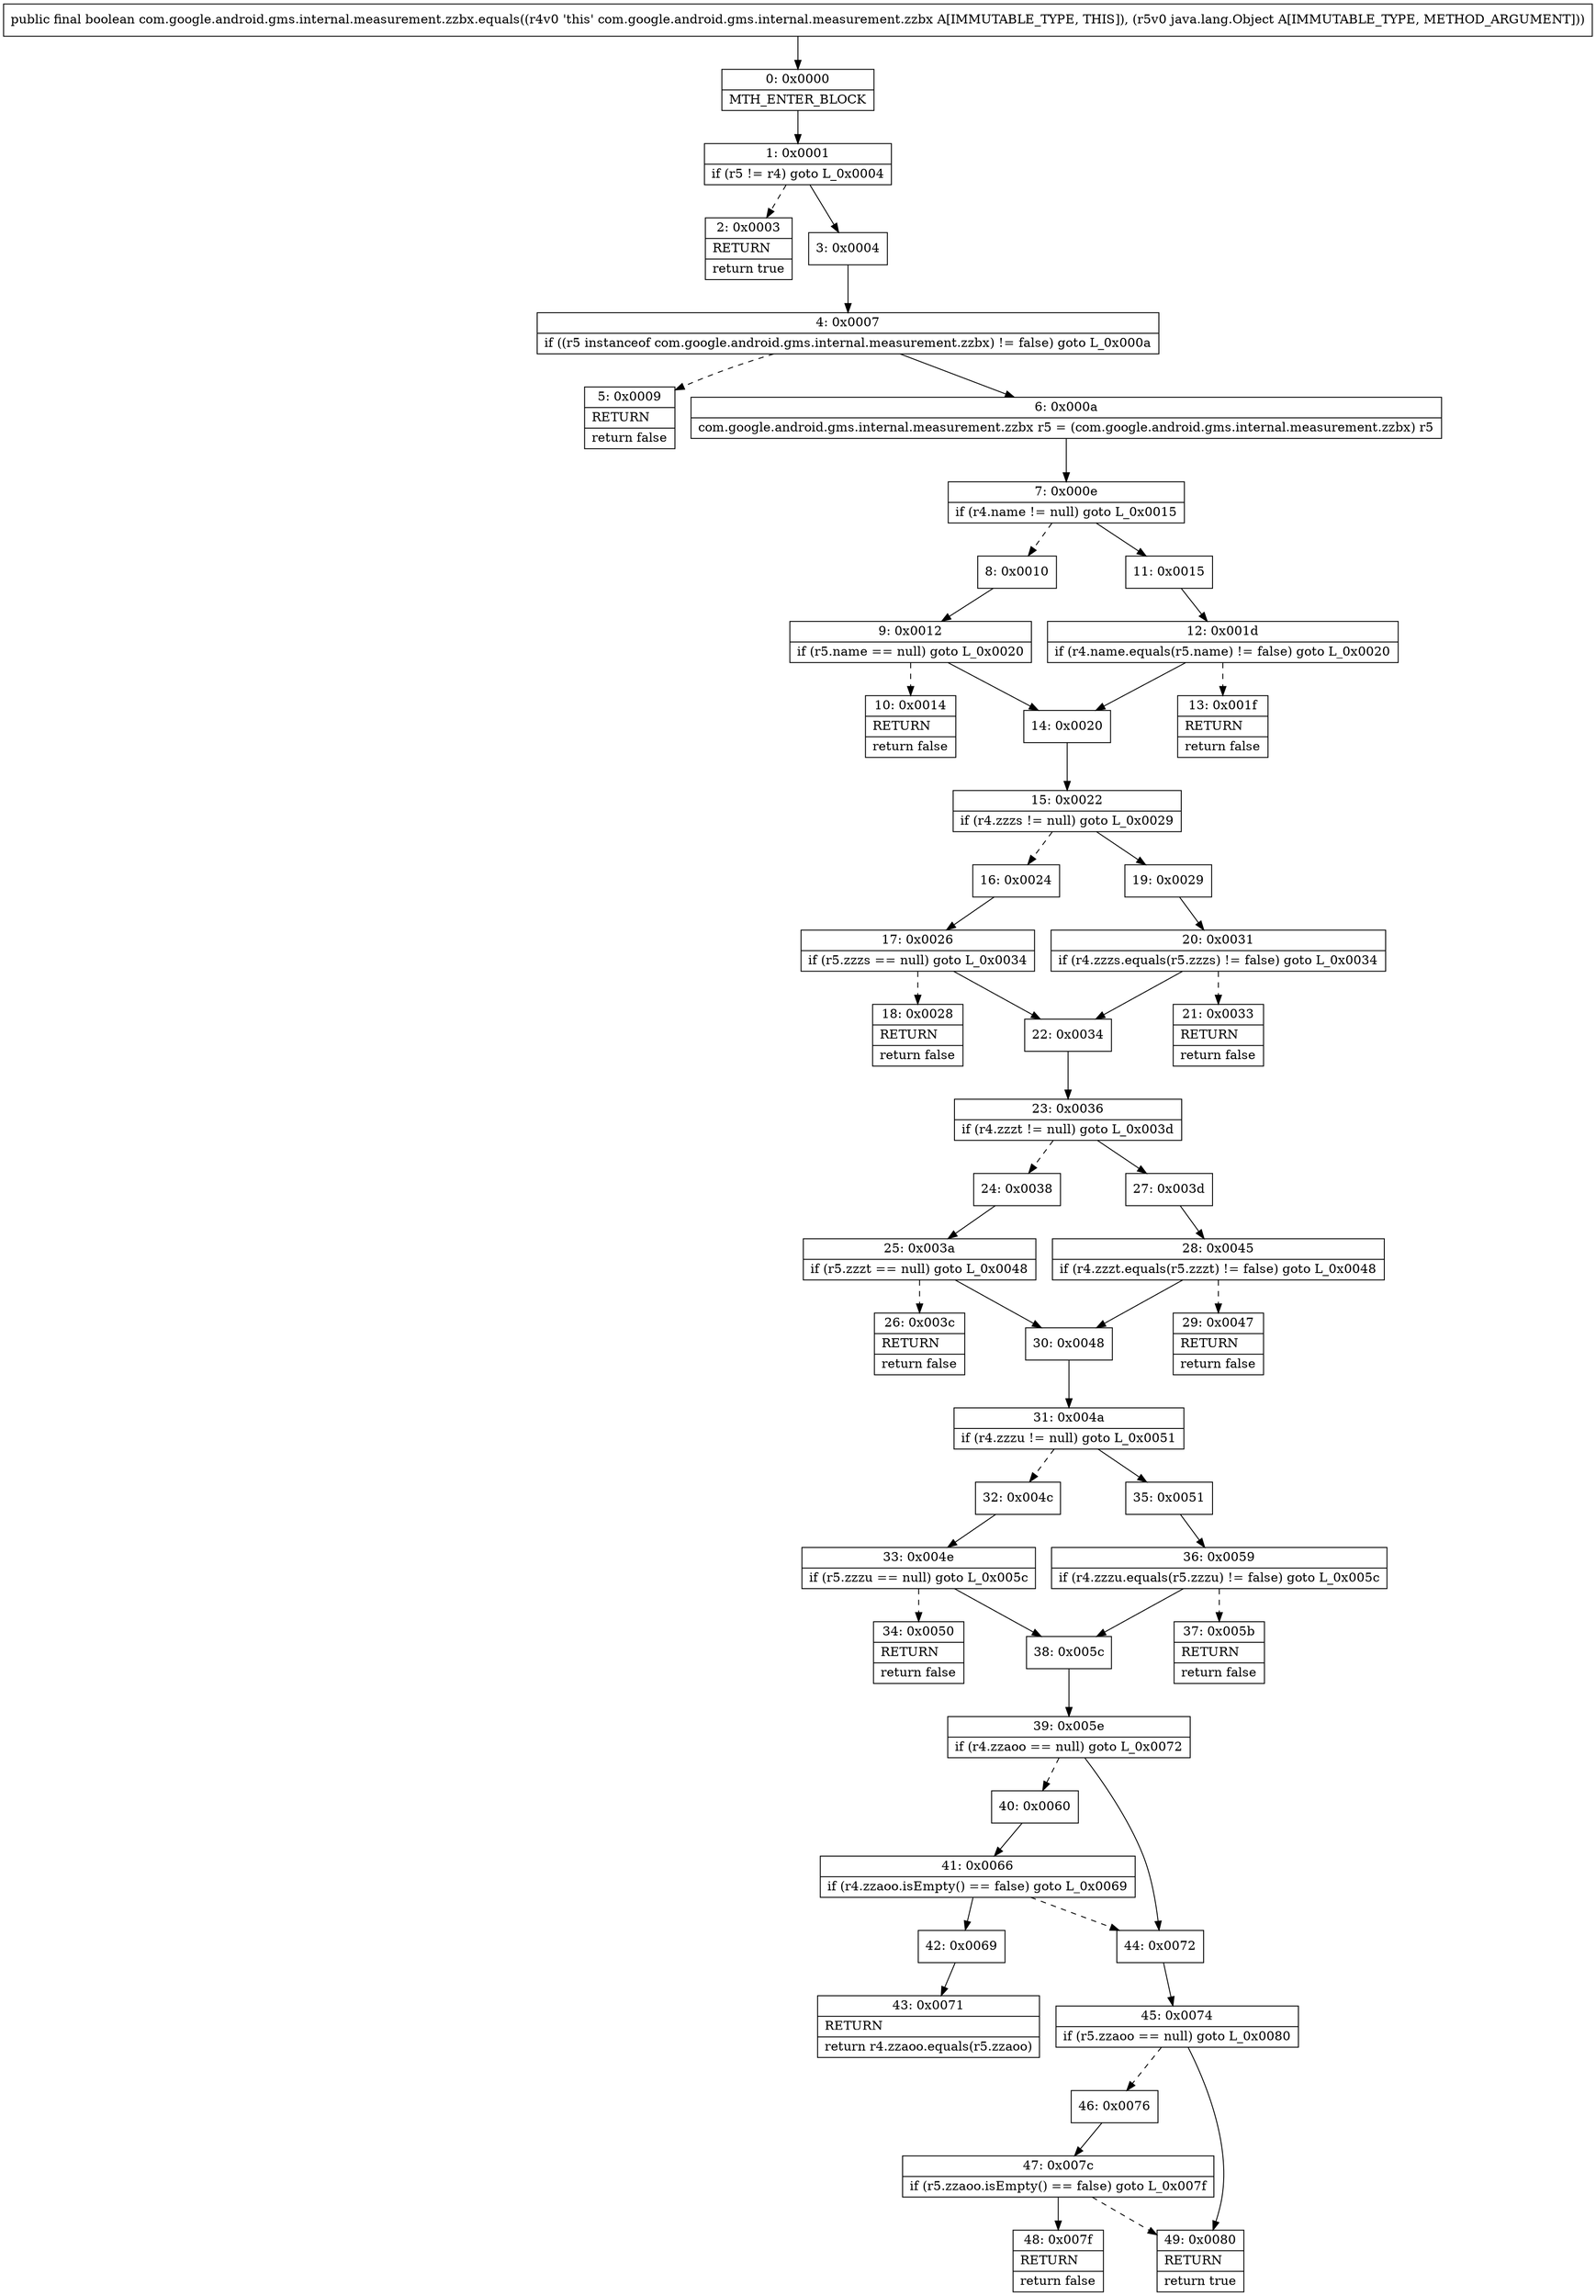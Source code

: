 digraph "CFG forcom.google.android.gms.internal.measurement.zzbx.equals(Ljava\/lang\/Object;)Z" {
Node_0 [shape=record,label="{0\:\ 0x0000|MTH_ENTER_BLOCK\l}"];
Node_1 [shape=record,label="{1\:\ 0x0001|if (r5 != r4) goto L_0x0004\l}"];
Node_2 [shape=record,label="{2\:\ 0x0003|RETURN\l|return true\l}"];
Node_3 [shape=record,label="{3\:\ 0x0004}"];
Node_4 [shape=record,label="{4\:\ 0x0007|if ((r5 instanceof com.google.android.gms.internal.measurement.zzbx) != false) goto L_0x000a\l}"];
Node_5 [shape=record,label="{5\:\ 0x0009|RETURN\l|return false\l}"];
Node_6 [shape=record,label="{6\:\ 0x000a|com.google.android.gms.internal.measurement.zzbx r5 = (com.google.android.gms.internal.measurement.zzbx) r5\l}"];
Node_7 [shape=record,label="{7\:\ 0x000e|if (r4.name != null) goto L_0x0015\l}"];
Node_8 [shape=record,label="{8\:\ 0x0010}"];
Node_9 [shape=record,label="{9\:\ 0x0012|if (r5.name == null) goto L_0x0020\l}"];
Node_10 [shape=record,label="{10\:\ 0x0014|RETURN\l|return false\l}"];
Node_11 [shape=record,label="{11\:\ 0x0015}"];
Node_12 [shape=record,label="{12\:\ 0x001d|if (r4.name.equals(r5.name) != false) goto L_0x0020\l}"];
Node_13 [shape=record,label="{13\:\ 0x001f|RETURN\l|return false\l}"];
Node_14 [shape=record,label="{14\:\ 0x0020}"];
Node_15 [shape=record,label="{15\:\ 0x0022|if (r4.zzzs != null) goto L_0x0029\l}"];
Node_16 [shape=record,label="{16\:\ 0x0024}"];
Node_17 [shape=record,label="{17\:\ 0x0026|if (r5.zzzs == null) goto L_0x0034\l}"];
Node_18 [shape=record,label="{18\:\ 0x0028|RETURN\l|return false\l}"];
Node_19 [shape=record,label="{19\:\ 0x0029}"];
Node_20 [shape=record,label="{20\:\ 0x0031|if (r4.zzzs.equals(r5.zzzs) != false) goto L_0x0034\l}"];
Node_21 [shape=record,label="{21\:\ 0x0033|RETURN\l|return false\l}"];
Node_22 [shape=record,label="{22\:\ 0x0034}"];
Node_23 [shape=record,label="{23\:\ 0x0036|if (r4.zzzt != null) goto L_0x003d\l}"];
Node_24 [shape=record,label="{24\:\ 0x0038}"];
Node_25 [shape=record,label="{25\:\ 0x003a|if (r5.zzzt == null) goto L_0x0048\l}"];
Node_26 [shape=record,label="{26\:\ 0x003c|RETURN\l|return false\l}"];
Node_27 [shape=record,label="{27\:\ 0x003d}"];
Node_28 [shape=record,label="{28\:\ 0x0045|if (r4.zzzt.equals(r5.zzzt) != false) goto L_0x0048\l}"];
Node_29 [shape=record,label="{29\:\ 0x0047|RETURN\l|return false\l}"];
Node_30 [shape=record,label="{30\:\ 0x0048}"];
Node_31 [shape=record,label="{31\:\ 0x004a|if (r4.zzzu != null) goto L_0x0051\l}"];
Node_32 [shape=record,label="{32\:\ 0x004c}"];
Node_33 [shape=record,label="{33\:\ 0x004e|if (r5.zzzu == null) goto L_0x005c\l}"];
Node_34 [shape=record,label="{34\:\ 0x0050|RETURN\l|return false\l}"];
Node_35 [shape=record,label="{35\:\ 0x0051}"];
Node_36 [shape=record,label="{36\:\ 0x0059|if (r4.zzzu.equals(r5.zzzu) != false) goto L_0x005c\l}"];
Node_37 [shape=record,label="{37\:\ 0x005b|RETURN\l|return false\l}"];
Node_38 [shape=record,label="{38\:\ 0x005c}"];
Node_39 [shape=record,label="{39\:\ 0x005e|if (r4.zzaoo == null) goto L_0x0072\l}"];
Node_40 [shape=record,label="{40\:\ 0x0060}"];
Node_41 [shape=record,label="{41\:\ 0x0066|if (r4.zzaoo.isEmpty() == false) goto L_0x0069\l}"];
Node_42 [shape=record,label="{42\:\ 0x0069}"];
Node_43 [shape=record,label="{43\:\ 0x0071|RETURN\l|return r4.zzaoo.equals(r5.zzaoo)\l}"];
Node_44 [shape=record,label="{44\:\ 0x0072}"];
Node_45 [shape=record,label="{45\:\ 0x0074|if (r5.zzaoo == null) goto L_0x0080\l}"];
Node_46 [shape=record,label="{46\:\ 0x0076}"];
Node_47 [shape=record,label="{47\:\ 0x007c|if (r5.zzaoo.isEmpty() == false) goto L_0x007f\l}"];
Node_48 [shape=record,label="{48\:\ 0x007f|RETURN\l|return false\l}"];
Node_49 [shape=record,label="{49\:\ 0x0080|RETURN\l|return true\l}"];
MethodNode[shape=record,label="{public final boolean com.google.android.gms.internal.measurement.zzbx.equals((r4v0 'this' com.google.android.gms.internal.measurement.zzbx A[IMMUTABLE_TYPE, THIS]), (r5v0 java.lang.Object A[IMMUTABLE_TYPE, METHOD_ARGUMENT])) }"];
MethodNode -> Node_0;
Node_0 -> Node_1;
Node_1 -> Node_2[style=dashed];
Node_1 -> Node_3;
Node_3 -> Node_4;
Node_4 -> Node_5[style=dashed];
Node_4 -> Node_6;
Node_6 -> Node_7;
Node_7 -> Node_8[style=dashed];
Node_7 -> Node_11;
Node_8 -> Node_9;
Node_9 -> Node_10[style=dashed];
Node_9 -> Node_14;
Node_11 -> Node_12;
Node_12 -> Node_13[style=dashed];
Node_12 -> Node_14;
Node_14 -> Node_15;
Node_15 -> Node_16[style=dashed];
Node_15 -> Node_19;
Node_16 -> Node_17;
Node_17 -> Node_18[style=dashed];
Node_17 -> Node_22;
Node_19 -> Node_20;
Node_20 -> Node_21[style=dashed];
Node_20 -> Node_22;
Node_22 -> Node_23;
Node_23 -> Node_24[style=dashed];
Node_23 -> Node_27;
Node_24 -> Node_25;
Node_25 -> Node_26[style=dashed];
Node_25 -> Node_30;
Node_27 -> Node_28;
Node_28 -> Node_29[style=dashed];
Node_28 -> Node_30;
Node_30 -> Node_31;
Node_31 -> Node_32[style=dashed];
Node_31 -> Node_35;
Node_32 -> Node_33;
Node_33 -> Node_34[style=dashed];
Node_33 -> Node_38;
Node_35 -> Node_36;
Node_36 -> Node_37[style=dashed];
Node_36 -> Node_38;
Node_38 -> Node_39;
Node_39 -> Node_40[style=dashed];
Node_39 -> Node_44;
Node_40 -> Node_41;
Node_41 -> Node_42;
Node_41 -> Node_44[style=dashed];
Node_42 -> Node_43;
Node_44 -> Node_45;
Node_45 -> Node_46[style=dashed];
Node_45 -> Node_49;
Node_46 -> Node_47;
Node_47 -> Node_48;
Node_47 -> Node_49[style=dashed];
}

